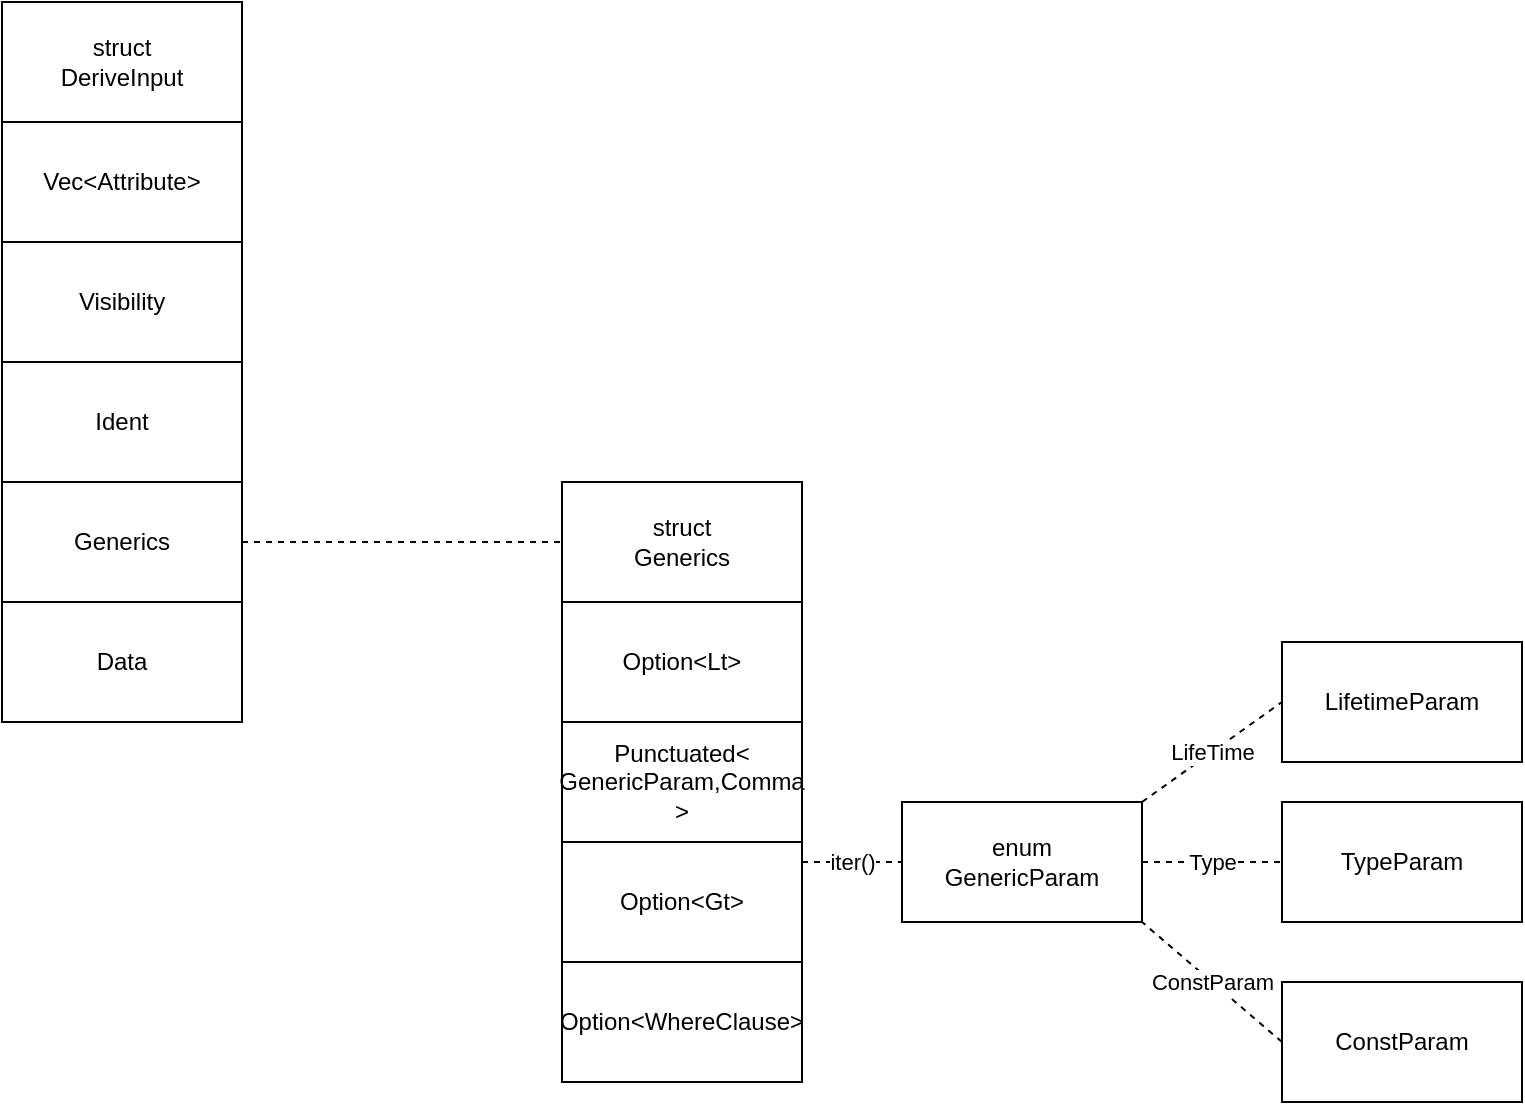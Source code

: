 <mxfile>
    <diagram id="imBlWq9FXH-M26kDXYnJ" name="第 1 页">
        <mxGraphModel dx="713" dy="2230" grid="1" gridSize="10" guides="1" tooltips="1" connect="1" arrows="1" fold="1" page="1" pageScale="1" pageWidth="827" pageHeight="1169" math="0" shadow="0">
            <root>
                <mxCell id="0"/>
                <mxCell id="1" parent="0"/>
                <mxCell id="2" value="enum&lt;br&gt;GenericParam" style="rounded=0;whiteSpace=wrap;html=1;" vertex="1" parent="1">
                    <mxGeometry x="500" y="140" width="120" height="60" as="geometry"/>
                </mxCell>
                <mxCell id="3" value="LifetimeParam" style="rounded=0;whiteSpace=wrap;html=1;" vertex="1" parent="1">
                    <mxGeometry x="690" y="60" width="120" height="60" as="geometry"/>
                </mxCell>
                <mxCell id="4" value="TypeParam" style="rounded=0;whiteSpace=wrap;html=1;" vertex="1" parent="1">
                    <mxGeometry x="690" y="140" width="120" height="60" as="geometry"/>
                </mxCell>
                <mxCell id="5" value="ConstParam" style="rounded=0;whiteSpace=wrap;html=1;" vertex="1" parent="1">
                    <mxGeometry x="690" y="230" width="120" height="60" as="geometry"/>
                </mxCell>
                <mxCell id="6" value="LifeTime" style="endArrow=none;dashed=1;html=1;entryX=0;entryY=0.5;entryDx=0;entryDy=0;exitX=1;exitY=0;exitDx=0;exitDy=0;" edge="1" parent="1" source="2" target="3">
                    <mxGeometry width="50" height="50" relative="1" as="geometry">
                        <mxPoint x="740" y="510" as="sourcePoint"/>
                        <mxPoint x="790" y="460" as="targetPoint"/>
                    </mxGeometry>
                </mxCell>
                <mxCell id="7" value="Type" style="endArrow=none;dashed=1;html=1;exitX=1;exitY=0.5;exitDx=0;exitDy=0;" edge="1" parent="1" source="2" target="4">
                    <mxGeometry width="50" height="50" relative="1" as="geometry">
                        <mxPoint x="740" y="510" as="sourcePoint"/>
                        <mxPoint x="790" y="460" as="targetPoint"/>
                    </mxGeometry>
                </mxCell>
                <mxCell id="8" value="ConstParam" style="endArrow=none;dashed=1;html=1;entryX=1;entryY=1;entryDx=0;entryDy=0;exitX=0;exitY=0.5;exitDx=0;exitDy=0;" edge="1" parent="1" source="5" target="2">
                    <mxGeometry width="50" height="50" relative="1" as="geometry">
                        <mxPoint x="740" y="510" as="sourcePoint"/>
                        <mxPoint x="790" y="460" as="targetPoint"/>
                    </mxGeometry>
                </mxCell>
                <mxCell id="9" value="struct&lt;br&gt;Generics" style="rounded=0;whiteSpace=wrap;html=1;" vertex="1" parent="1">
                    <mxGeometry x="330" y="-20" width="120" height="60" as="geometry"/>
                </mxCell>
                <mxCell id="10" value="iter()" style="endArrow=none;dashed=1;html=1;entryX=0;entryY=0.5;entryDx=0;entryDy=0;" edge="1" parent="1" target="2">
                    <mxGeometry width="50" height="50" relative="1" as="geometry">
                        <mxPoint x="450" y="170" as="sourcePoint"/>
                        <mxPoint x="520" y="400" as="targetPoint"/>
                    </mxGeometry>
                </mxCell>
                <mxCell id="11" value="Option&amp;lt;Lt&amp;gt;" style="rounded=0;whiteSpace=wrap;html=1;" vertex="1" parent="1">
                    <mxGeometry x="330" y="40" width="120" height="60" as="geometry"/>
                </mxCell>
                <mxCell id="12" value="Option&amp;lt;Gt&amp;gt;" style="rounded=0;whiteSpace=wrap;html=1;" vertex="1" parent="1">
                    <mxGeometry x="330" y="160" width="120" height="60" as="geometry"/>
                </mxCell>
                <mxCell id="13" value="Option&amp;lt;WhereClause&amp;gt;" style="rounded=0;whiteSpace=wrap;html=1;" vertex="1" parent="1">
                    <mxGeometry x="330" y="220" width="120" height="60" as="geometry"/>
                </mxCell>
                <mxCell id="14" value="Punctuated&amp;lt;&lt;br&gt;GenericParam,Comma&lt;br&gt;&amp;gt;" style="rounded=0;whiteSpace=wrap;html=1;" vertex="1" parent="1">
                    <mxGeometry x="330" y="100" width="120" height="60" as="geometry"/>
                </mxCell>
                <mxCell id="19" value="struct&lt;br&gt;DeriveInput" style="rounded=0;whiteSpace=wrap;html=1;" vertex="1" parent="1">
                    <mxGeometry x="50" y="-260" width="120" height="60" as="geometry"/>
                </mxCell>
                <mxCell id="20" value="Vec&amp;lt;Attribute&amp;gt;" style="rounded=0;whiteSpace=wrap;html=1;" vertex="1" parent="1">
                    <mxGeometry x="50" y="-200" width="120" height="60" as="geometry"/>
                </mxCell>
                <mxCell id="21" value="Visibility" style="rounded=0;whiteSpace=wrap;html=1;" vertex="1" parent="1">
                    <mxGeometry x="50" y="-140" width="120" height="60" as="geometry"/>
                </mxCell>
                <mxCell id="22" value="Ident" style="rounded=0;whiteSpace=wrap;html=1;" vertex="1" parent="1">
                    <mxGeometry x="50" y="-80" width="120" height="60" as="geometry"/>
                </mxCell>
                <mxCell id="23" value="Data" style="rounded=0;whiteSpace=wrap;html=1;" vertex="1" parent="1">
                    <mxGeometry x="50" y="40" width="120" height="60" as="geometry"/>
                </mxCell>
                <mxCell id="24" value="Generics" style="rounded=0;whiteSpace=wrap;html=1;" vertex="1" parent="1">
                    <mxGeometry x="50" y="-20" width="120" height="60" as="geometry"/>
                </mxCell>
                <mxCell id="25" value="" style="endArrow=none;dashed=1;html=1;exitX=1;exitY=0.5;exitDx=0;exitDy=0;entryX=0;entryY=0.5;entryDx=0;entryDy=0;" edge="1" parent="1" source="24" target="9">
                    <mxGeometry width="50" height="50" relative="1" as="geometry">
                        <mxPoint x="330" y="120" as="sourcePoint"/>
                        <mxPoint x="380" y="70" as="targetPoint"/>
                    </mxGeometry>
                </mxCell>
            </root>
        </mxGraphModel>
    </diagram>
</mxfile>